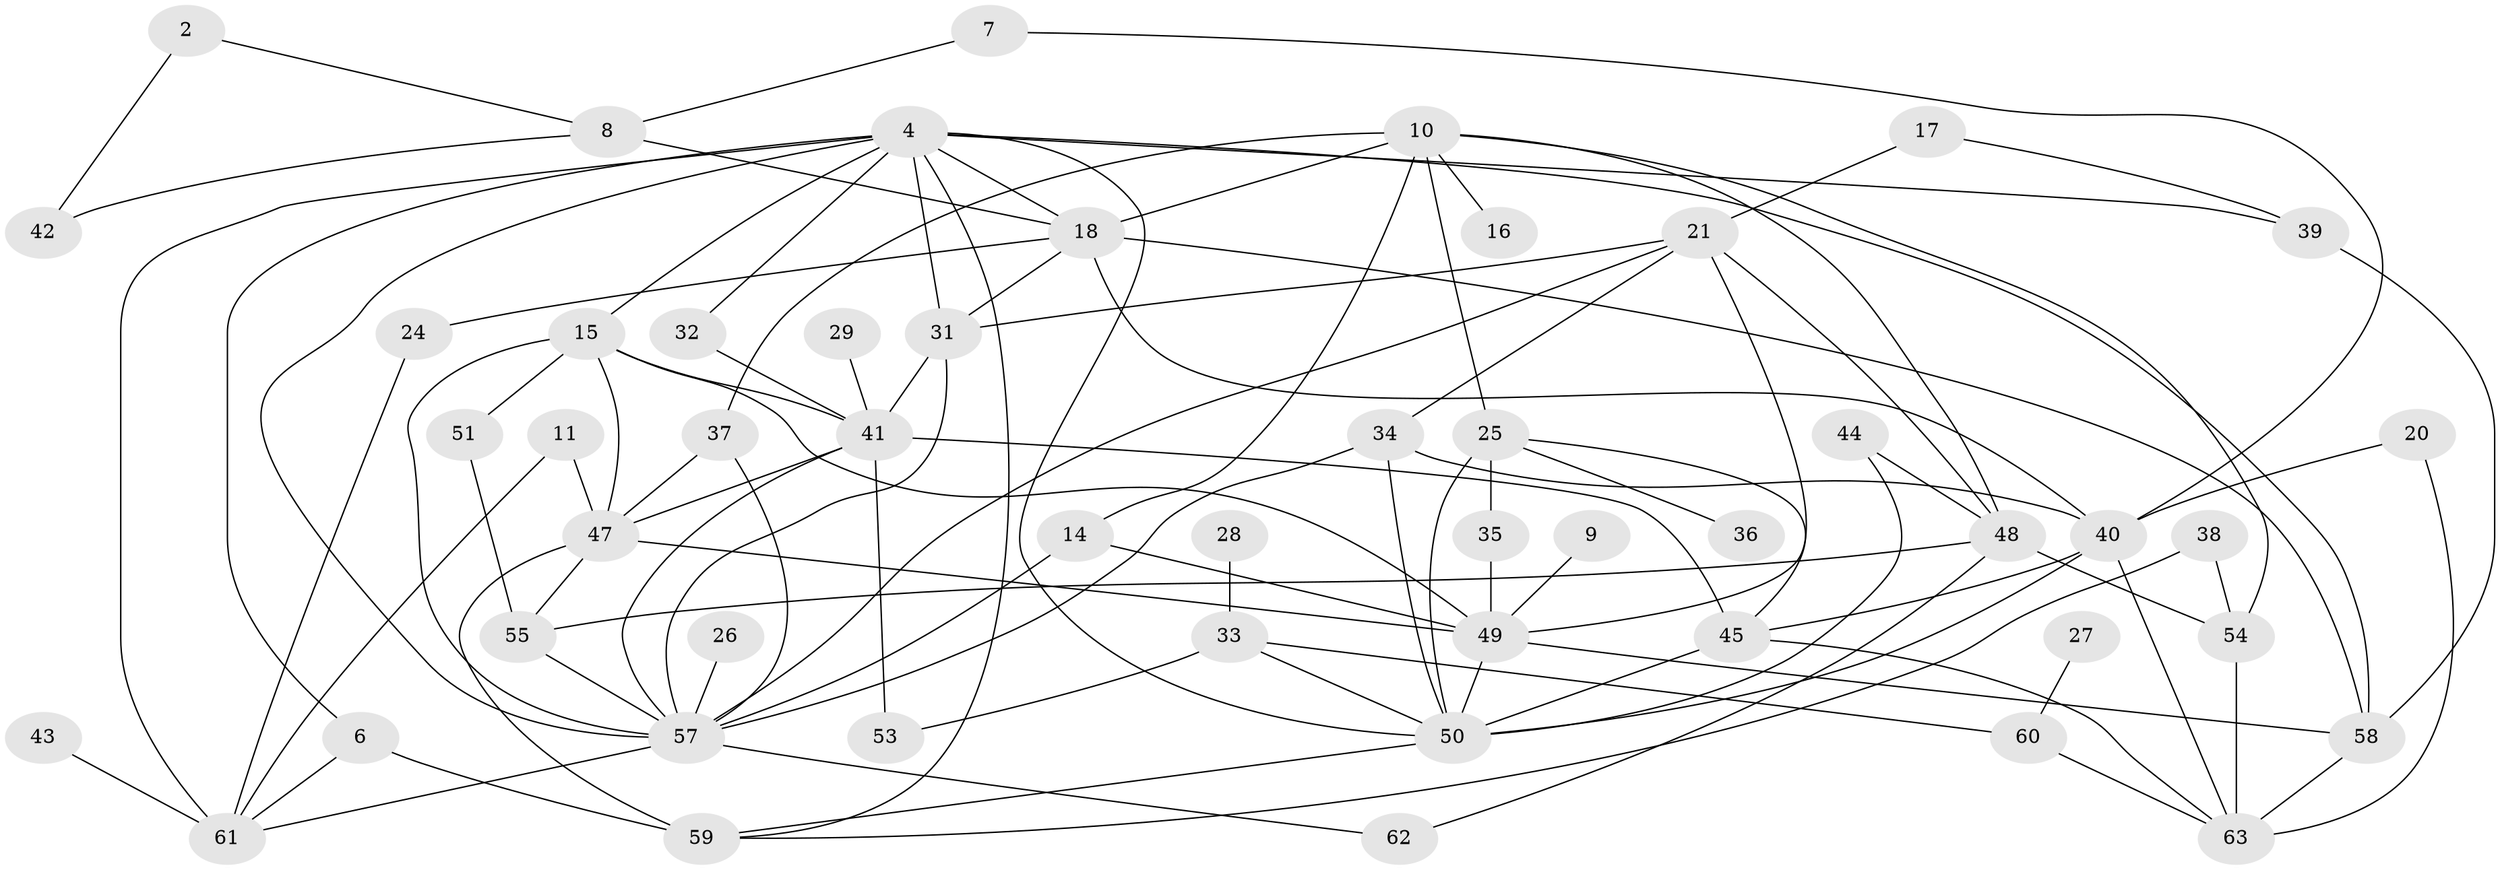 // original degree distribution, {6: 0.047619047619047616, 2: 0.25396825396825395, 3: 0.25396825396825395, 0: 0.0873015873015873, 7: 0.03968253968253968, 5: 0.031746031746031744, 1: 0.15079365079365079, 4: 0.1349206349206349}
// Generated by graph-tools (version 1.1) at 2025/49/03/09/25 03:49:04]
// undirected, 51 vertices, 101 edges
graph export_dot {
graph [start="1"]
  node [color=gray90,style=filled];
  2;
  4;
  6;
  7;
  8;
  9;
  10;
  11;
  14;
  15;
  16;
  17;
  18;
  20;
  21;
  24;
  25;
  26;
  27;
  28;
  29;
  31;
  32;
  33;
  34;
  35;
  36;
  37;
  38;
  39;
  40;
  41;
  42;
  43;
  44;
  45;
  47;
  48;
  49;
  50;
  51;
  53;
  54;
  55;
  57;
  58;
  59;
  60;
  61;
  62;
  63;
  2 -- 8 [weight=1.0];
  2 -- 42 [weight=1.0];
  4 -- 6 [weight=1.0];
  4 -- 15 [weight=1.0];
  4 -- 18 [weight=1.0];
  4 -- 31 [weight=1.0];
  4 -- 32 [weight=1.0];
  4 -- 39 [weight=1.0];
  4 -- 50 [weight=1.0];
  4 -- 57 [weight=1.0];
  4 -- 58 [weight=2.0];
  4 -- 59 [weight=1.0];
  4 -- 61 [weight=1.0];
  6 -- 59 [weight=2.0];
  6 -- 61 [weight=1.0];
  7 -- 8 [weight=1.0];
  7 -- 40 [weight=1.0];
  8 -- 18 [weight=1.0];
  8 -- 42 [weight=1.0];
  9 -- 49 [weight=1.0];
  10 -- 14 [weight=1.0];
  10 -- 16 [weight=1.0];
  10 -- 18 [weight=1.0];
  10 -- 25 [weight=1.0];
  10 -- 37 [weight=1.0];
  10 -- 48 [weight=1.0];
  10 -- 54 [weight=1.0];
  11 -- 47 [weight=1.0];
  11 -- 61 [weight=1.0];
  14 -- 49 [weight=1.0];
  14 -- 57 [weight=1.0];
  15 -- 41 [weight=1.0];
  15 -- 47 [weight=1.0];
  15 -- 49 [weight=1.0];
  15 -- 51 [weight=1.0];
  15 -- 57 [weight=1.0];
  17 -- 21 [weight=1.0];
  17 -- 39 [weight=1.0];
  18 -- 24 [weight=1.0];
  18 -- 31 [weight=1.0];
  18 -- 40 [weight=1.0];
  18 -- 58 [weight=1.0];
  20 -- 40 [weight=1.0];
  20 -- 63 [weight=1.0];
  21 -- 31 [weight=1.0];
  21 -- 34 [weight=1.0];
  21 -- 48 [weight=1.0];
  21 -- 49 [weight=1.0];
  21 -- 57 [weight=1.0];
  24 -- 61 [weight=1.0];
  25 -- 35 [weight=1.0];
  25 -- 36 [weight=1.0];
  25 -- 45 [weight=1.0];
  25 -- 50 [weight=1.0];
  26 -- 57 [weight=1.0];
  27 -- 60 [weight=1.0];
  28 -- 33 [weight=1.0];
  29 -- 41 [weight=1.0];
  31 -- 41 [weight=1.0];
  31 -- 57 [weight=1.0];
  32 -- 41 [weight=1.0];
  33 -- 50 [weight=1.0];
  33 -- 53 [weight=1.0];
  33 -- 60 [weight=1.0];
  34 -- 40 [weight=1.0];
  34 -- 50 [weight=1.0];
  34 -- 57 [weight=1.0];
  35 -- 49 [weight=1.0];
  37 -- 47 [weight=1.0];
  37 -- 57 [weight=1.0];
  38 -- 54 [weight=1.0];
  38 -- 59 [weight=1.0];
  39 -- 58 [weight=1.0];
  40 -- 45 [weight=1.0];
  40 -- 50 [weight=1.0];
  40 -- 63 [weight=1.0];
  41 -- 45 [weight=1.0];
  41 -- 47 [weight=1.0];
  41 -- 53 [weight=1.0];
  41 -- 57 [weight=1.0];
  43 -- 61 [weight=1.0];
  44 -- 48 [weight=1.0];
  44 -- 50 [weight=1.0];
  45 -- 50 [weight=2.0];
  45 -- 63 [weight=1.0];
  47 -- 49 [weight=1.0];
  47 -- 55 [weight=1.0];
  47 -- 59 [weight=1.0];
  48 -- 54 [weight=2.0];
  48 -- 55 [weight=1.0];
  48 -- 62 [weight=1.0];
  49 -- 50 [weight=1.0];
  49 -- 58 [weight=1.0];
  50 -- 59 [weight=1.0];
  51 -- 55 [weight=1.0];
  54 -- 63 [weight=2.0];
  55 -- 57 [weight=1.0];
  57 -- 61 [weight=1.0];
  57 -- 62 [weight=1.0];
  58 -- 63 [weight=1.0];
  60 -- 63 [weight=1.0];
}
